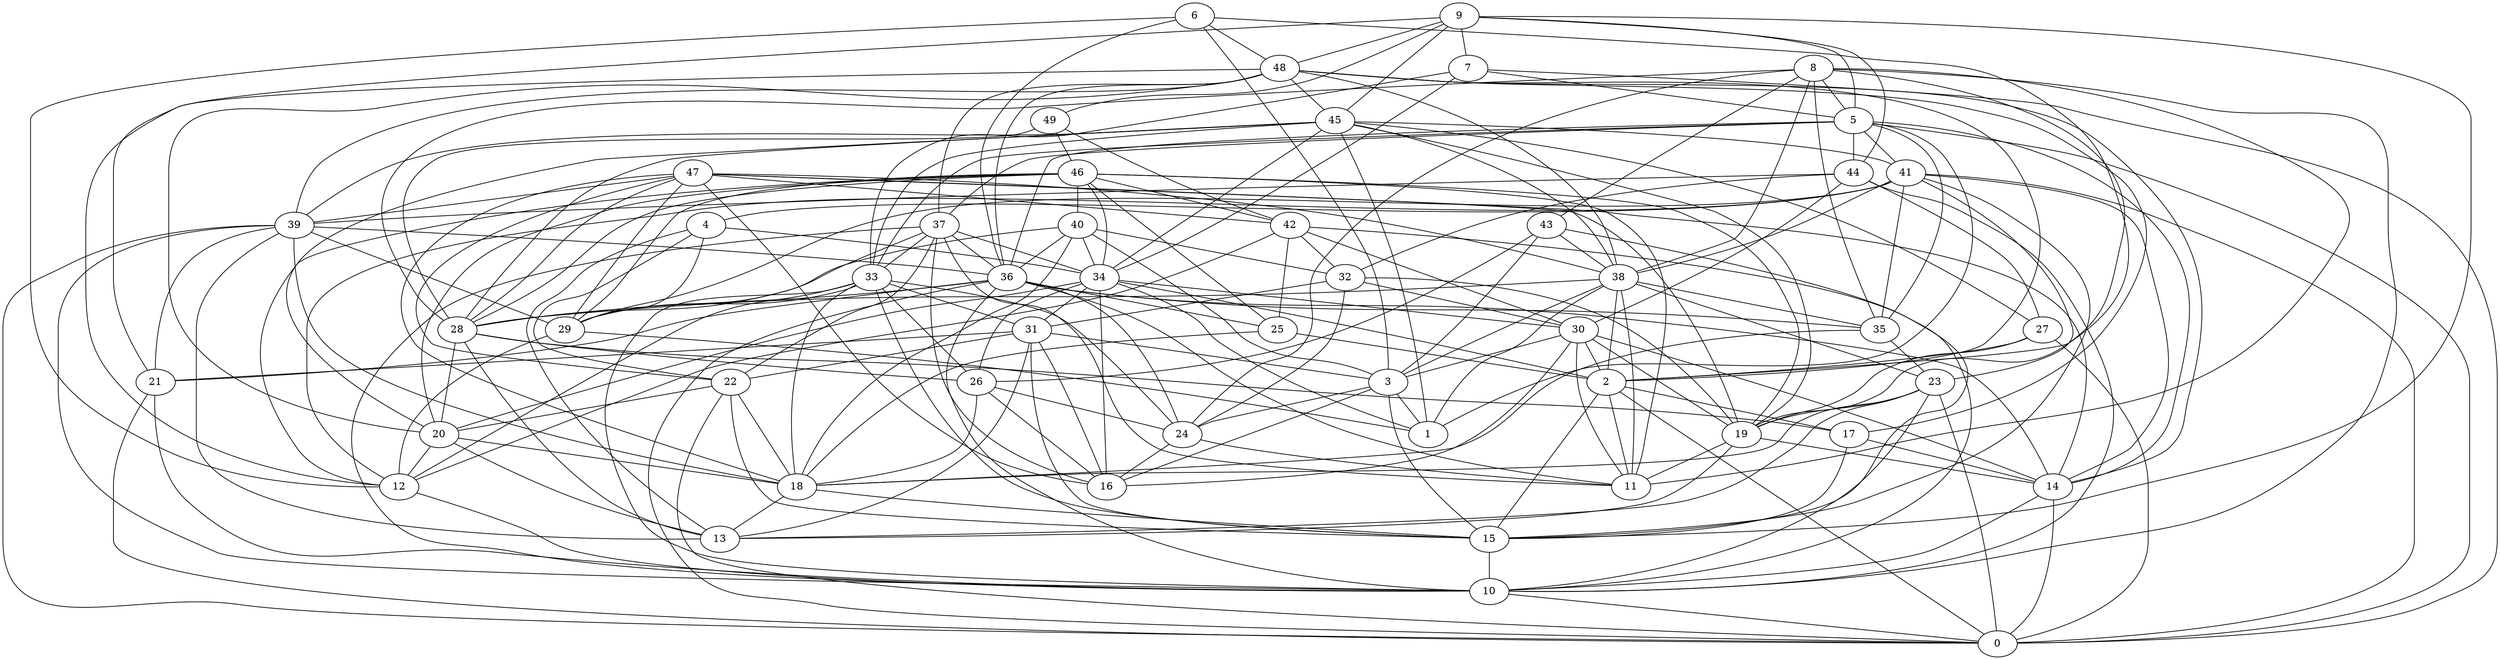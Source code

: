 digraph GG_graph {

subgraph G_graph {
edge [color = black]
"31" -> "3" [dir = none]
"31" -> "16" [dir = none]
"22" -> "18" [dir = none]
"22" -> "0" [dir = none]
"5" -> "35" [dir = none]
"5" -> "0" [dir = none]
"5" -> "37" [dir = none]
"5" -> "44" [dir = none]
"5" -> "14" [dir = none]
"5" -> "41" [dir = none]
"8" -> "11" [dir = none]
"8" -> "43" [dir = none]
"8" -> "38" [dir = none]
"8" -> "5" [dir = none]
"8" -> "10" [dir = none]
"8" -> "28" [dir = none]
"48" -> "20" [dir = none]
"48" -> "39" [dir = none]
"48" -> "14" [dir = none]
"48" -> "36" [dir = none]
"48" -> "37" [dir = none]
"48" -> "45" [dir = none]
"48" -> "12" [dir = none]
"37" -> "36" [dir = none]
"37" -> "33" [dir = none]
"37" -> "16" [dir = none]
"20" -> "12" [dir = none]
"20" -> "18" [dir = none]
"19" -> "13" [dir = none]
"19" -> "11" [dir = none]
"12" -> "10" [dir = none]
"44" -> "10" [dir = none]
"44" -> "39" [dir = none]
"44" -> "30" [dir = none]
"44" -> "32" [dir = none]
"44" -> "27" [dir = none]
"41" -> "23" [dir = none]
"41" -> "12" [dir = none]
"41" -> "14" [dir = none]
"41" -> "15" [dir = none]
"41" -> "0" [dir = none]
"28" -> "13" [dir = none]
"28" -> "20" [dir = none]
"28" -> "26" [dir = none]
"18" -> "13" [dir = none]
"18" -> "15" [dir = none]
"24" -> "16" [dir = none]
"46" -> "19" [dir = none]
"46" -> "42" [dir = none]
"46" -> "12" [dir = none]
"46" -> "29" [dir = none]
"46" -> "40" [dir = none]
"46" -> "20" [dir = none]
"46" -> "11" [dir = none]
"32" -> "31" [dir = none]
"32" -> "19" [dir = none]
"26" -> "18" [dir = none]
"26" -> "24" [dir = none]
"25" -> "18" [dir = none]
"25" -> "2" [dir = none]
"2" -> "0" [dir = none]
"2" -> "15" [dir = none]
"2" -> "17" [dir = none]
"2" -> "11" [dir = none]
"43" -> "38" [dir = none]
"43" -> "15" [dir = none]
"36" -> "10" [dir = none]
"36" -> "25" [dir = none]
"36" -> "24" [dir = none]
"36" -> "11" [dir = none]
"36" -> "28" [dir = none]
"36" -> "35" [dir = none]
"29" -> "1" [dir = none]
"39" -> "18" [dir = none]
"39" -> "36" [dir = none]
"39" -> "0" [dir = none]
"39" -> "29" [dir = none]
"39" -> "13" [dir = none]
"39" -> "21" [dir = none]
"14" -> "0" [dir = none]
"34" -> "2" [dir = none]
"34" -> "20" [dir = none]
"34" -> "1" [dir = none]
"38" -> "1" [dir = none]
"38" -> "23" [dir = none]
"38" -> "2" [dir = none]
"38" -> "28" [dir = none]
"45" -> "1" [dir = none]
"45" -> "41" [dir = none]
"45" -> "27" [dir = none]
"45" -> "28" [dir = none]
"45" -> "38" [dir = none]
"45" -> "34" [dir = none]
"45" -> "19" [dir = none]
"30" -> "3" [dir = none]
"30" -> "11" [dir = none]
"30" -> "16" [dir = none]
"30" -> "19" [dir = none]
"3" -> "1" [dir = none]
"3" -> "24" [dir = none]
"3" -> "16" [dir = none]
"3" -> "15" [dir = none]
"6" -> "36" [dir = none]
"6" -> "2" [dir = none]
"6" -> "3" [dir = none]
"27" -> "0" [dir = none]
"35" -> "18" [dir = none]
"35" -> "23" [dir = none]
"47" -> "38" [dir = none]
"47" -> "16" [dir = none]
"47" -> "19" [dir = none]
"47" -> "18" [dir = none]
"47" -> "42" [dir = none]
"47" -> "22" [dir = none]
"47" -> "39" [dir = none]
"47" -> "14" [dir = none]
"40" -> "34" [dir = none]
"40" -> "18" [dir = none]
"40" -> "32" [dir = none]
"17" -> "14" [dir = none]
"17" -> "15" [dir = none]
"9" -> "44" [dir = none]
"9" -> "7" [dir = none]
"9" -> "49" [dir = none]
"9" -> "48" [dir = none]
"9" -> "21" [dir = none]
"7" -> "0" [dir = none]
"7" -> "34" [dir = none]
"7" -> "5" [dir = none]
"10" -> "0" [dir = none]
"49" -> "28" [dir = none]
"49" -> "46" [dir = none]
"42" -> "32" [dir = none]
"42" -> "12" [dir = none]
"23" -> "13" [dir = none]
"23" -> "10" [dir = none]
"23" -> "0" [dir = none]
"21" -> "0" [dir = none]
"21" -> "10" [dir = none]
"4" -> "13" [dir = none]
"4" -> "34" [dir = none]
"4" -> "29" [dir = none]
"33" -> "26" [dir = none]
"33" -> "18" [dir = none]
"33" -> "12" [dir = none]
"33" -> "24" [dir = none]
"33" -> "29" [dir = none]
"40" -> "3" [dir = none]
"46" -> "34" [dir = none]
"31" -> "15" [dir = none]
"47" -> "28" [dir = none]
"42" -> "30" [dir = none]
"8" -> "19" [dir = none]
"37" -> "34" [dir = none]
"24" -> "11" [dir = none]
"41" -> "29" [dir = none]
"41" -> "35" [dir = none]
"43" -> "3" [dir = none]
"37" -> "10" [dir = none]
"14" -> "10" [dir = none]
"46" -> "28" [dir = none]
"32" -> "24" [dir = none]
"8" -> "35" [dir = none]
"8" -> "24" [dir = none]
"34" -> "30" [dir = none]
"40" -> "36" [dir = none]
"23" -> "18" [dir = none]
"40" -> "28" [dir = none]
"45" -> "20" [dir = none]
"38" -> "11" [dir = none]
"45" -> "39" [dir = none]
"39" -> "10" [dir = none]
"47" -> "29" [dir = none]
"27" -> "2" [dir = none]
"23" -> "19" [dir = none]
"31" -> "21" [dir = none]
"20" -> "13" [dir = none]
"49" -> "42" [dir = none]
"33" -> "10" [dir = none]
"6" -> "12" [dir = none]
"48" -> "38" [dir = none]
"30" -> "14" [dir = none]
"36" -> "21" [dir = none]
"33" -> "31" [dir = none]
"15" -> "10" [dir = none]
"37" -> "29" [dir = none]
"5" -> "33" [dir = none]
"41" -> "38" [dir = none]
"48" -> "17" [dir = none]
"9" -> "15" [dir = none]
"37" -> "11" [dir = none]
"38" -> "35" [dir = none]
"46" -> "25" [dir = none]
"4" -> "22" [dir = none]
"9" -> "5" [dir = none]
"32" -> "30" [dir = none]
"34" -> "31" [dir = none]
"5" -> "36" [dir = none]
"41" -> "4" [dir = none]
"19" -> "14" [dir = none]
"42" -> "10" [dir = none]
"34" -> "26" [dir = none]
"26" -> "16" [dir = none]
"36" -> "0" [dir = none]
"45" -> "33" [dir = none]
"33" -> "15" [dir = none]
"34" -> "16" [dir = none]
"43" -> "26" [dir = none]
"37" -> "22" [dir = none]
"48" -> "2" [dir = none]
"7" -> "33" [dir = none]
"31" -> "13" [dir = none]
"6" -> "48" [dir = none]
"30" -> "2" [dir = none]
"28" -> "17" [dir = none]
"29" -> "12" [dir = none]
"22" -> "15" [dir = none]
"31" -> "22" [dir = none]
"27" -> "19" [dir = none]
"42" -> "25" [dir = none]
"36" -> "14" [dir = none]
"5" -> "1" [dir = none]
"9" -> "45" [dir = none]
"38" -> "3" [dir = none]
"22" -> "20" [dir = none]
}

}
